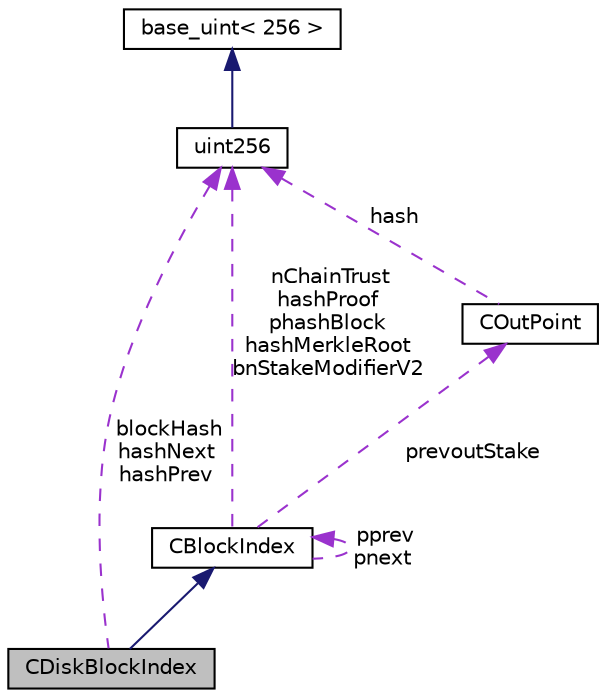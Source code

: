 digraph "CDiskBlockIndex"
{
  edge [fontname="Helvetica",fontsize="10",labelfontname="Helvetica",labelfontsize="10"];
  node [fontname="Helvetica",fontsize="10",shape=record];
  Node2 [label="CDiskBlockIndex",height=0.2,width=0.4,color="black", fillcolor="grey75", style="filled", fontcolor="black"];
  Node3 -> Node2 [dir="back",color="midnightblue",fontsize="10",style="solid",fontname="Helvetica"];
  Node3 [label="CBlockIndex",height=0.2,width=0.4,color="black", fillcolor="white", style="filled",URL="$class_c_block_index.html",tooltip="The block chain is a tree shaped structure starting with the genesis block at the root..."];
  Node4 -> Node3 [dir="back",color="darkorchid3",fontsize="10",style="dashed",label=" prevoutStake" ,fontname="Helvetica"];
  Node4 [label="COutPoint",height=0.2,width=0.4,color="black", fillcolor="white", style="filled",URL="$class_c_out_point.html",tooltip="An outpoint - a combination of a transaction hash and an index n into its vout. "];
  Node5 -> Node4 [dir="back",color="darkorchid3",fontsize="10",style="dashed",label=" hash" ,fontname="Helvetica"];
  Node5 [label="uint256",height=0.2,width=0.4,color="black", fillcolor="white", style="filled",URL="$classuint256.html",tooltip="256-bit unsigned big integer. "];
  Node6 -> Node5 [dir="back",color="midnightblue",fontsize="10",style="solid",fontname="Helvetica"];
  Node6 [label="base_uint\< 256 \>",height=0.2,width=0.4,color="black", fillcolor="white", style="filled",URL="$classbase__uint.html"];
  Node3 -> Node3 [dir="back",color="darkorchid3",fontsize="10",style="dashed",label=" pprev\npnext" ,fontname="Helvetica"];
  Node5 -> Node3 [dir="back",color="darkorchid3",fontsize="10",style="dashed",label=" nChainTrust\nhashProof\nphashBlock\nhashMerkleRoot\nbnStakeModifierV2" ,fontname="Helvetica"];
  Node5 -> Node2 [dir="back",color="darkorchid3",fontsize="10",style="dashed",label=" blockHash\nhashNext\nhashPrev" ,fontname="Helvetica"];
}
